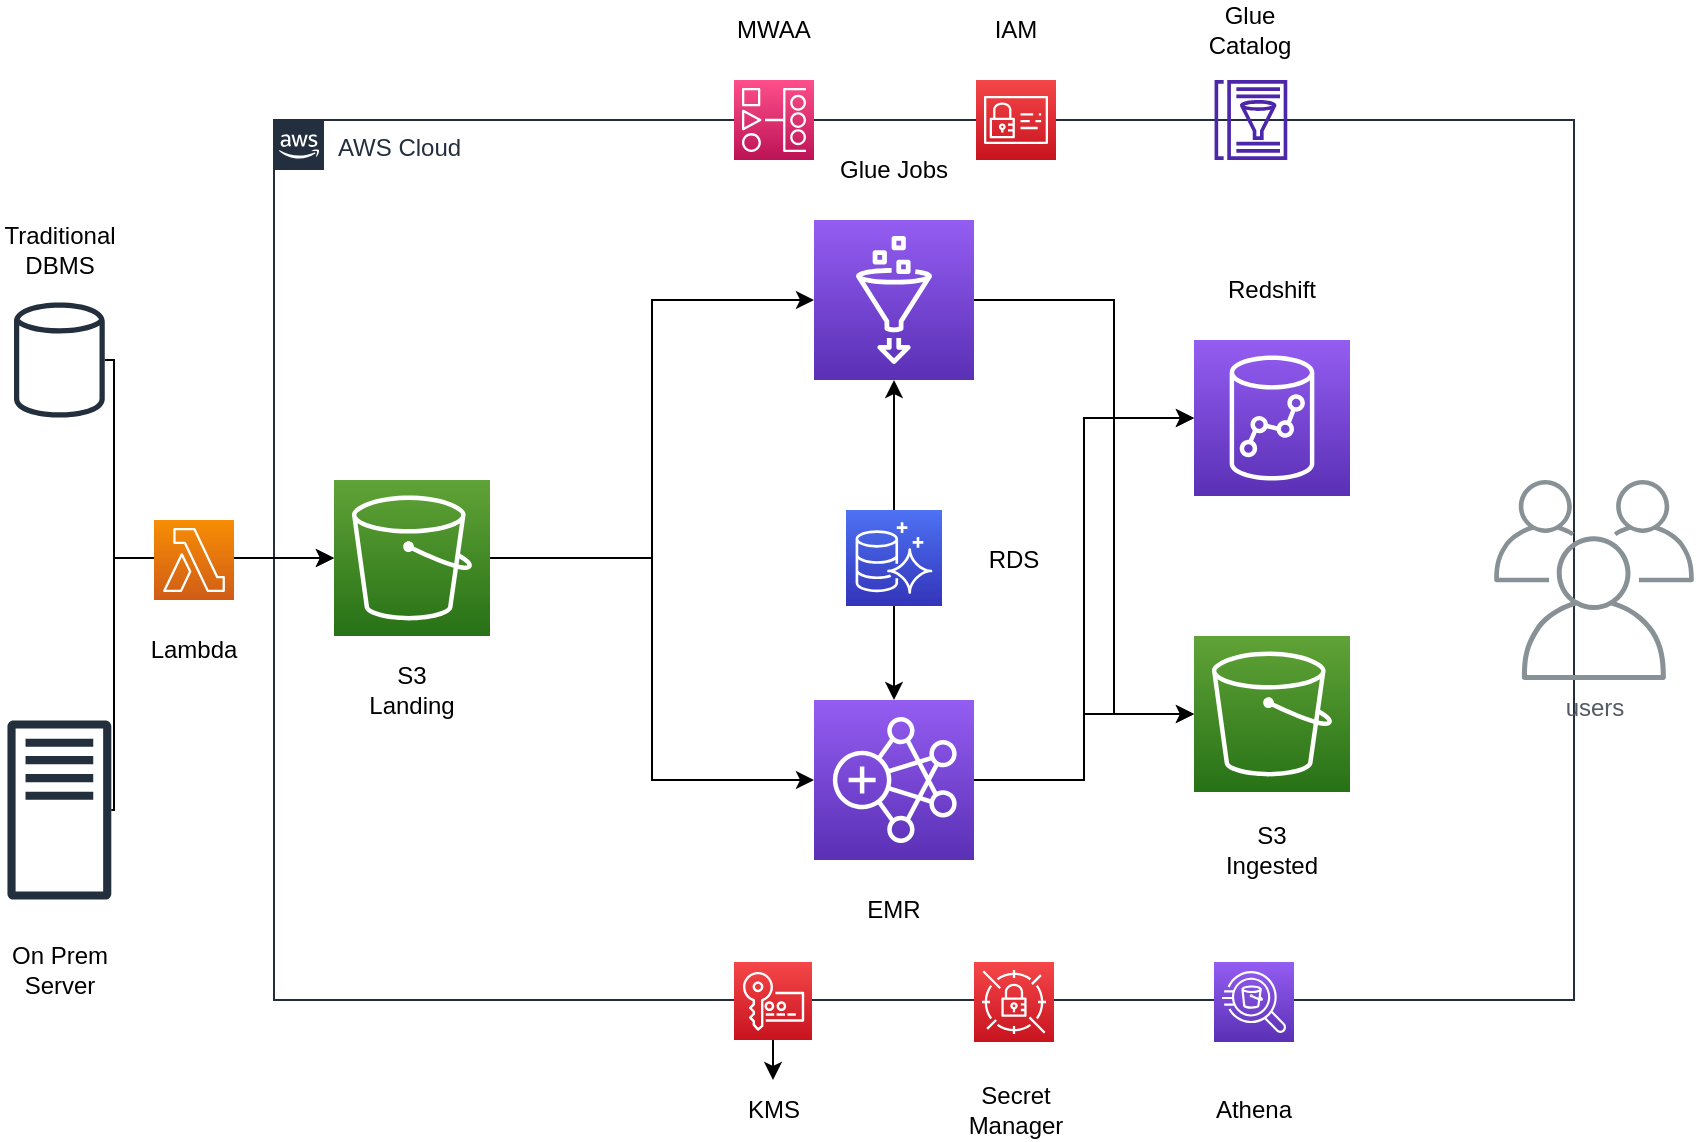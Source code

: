 <mxfile version="16.6.6" type="github">
  <diagram id="aH14h_0UKPlvTHgDtw_c" name="Page-1">
    <mxGraphModel dx="1422" dy="772" grid="1" gridSize="10" guides="1" tooltips="1" connect="1" arrows="1" fold="1" page="1" pageScale="1" pageWidth="850" pageHeight="1100" math="0" shadow="0">
      <root>
        <mxCell id="0" />
        <mxCell id="1" parent="0" />
        <mxCell id="LEBhTKfpIpsFt737h_JH-20" value="AWS Cloud" style="points=[[0,0],[0.25,0],[0.5,0],[0.75,0],[1,0],[1,0.25],[1,0.5],[1,0.75],[1,1],[0.75,1],[0.5,1],[0.25,1],[0,1],[0,0.75],[0,0.5],[0,0.25]];outlineConnect=0;gradientColor=none;html=1;whiteSpace=wrap;fontSize=12;fontStyle=0;container=1;pointerEvents=0;collapsible=0;recursiveResize=0;shape=mxgraph.aws4.group;grIcon=mxgraph.aws4.group_aws_cloud_alt;strokeColor=#232F3E;fillColor=none;verticalAlign=top;align=left;spacingLeft=30;fontColor=#232F3E;dashed=0;" vertex="1" parent="1">
          <mxGeometry x="170" y="140" width="650" height="440" as="geometry" />
        </mxCell>
        <mxCell id="LEBhTKfpIpsFt737h_JH-12" value="" style="sketch=0;points=[[0,0,0],[0.25,0,0],[0.5,0,0],[0.75,0,0],[1,0,0],[0,1,0],[0.25,1,0],[0.5,1,0],[0.75,1,0],[1,1,0],[0,0.25,0],[0,0.5,0],[0,0.75,0],[1,0.25,0],[1,0.5,0],[1,0.75,0]];outlineConnect=0;fontColor=#232F3E;gradientColor=#4D72F3;gradientDirection=north;fillColor=#3334B9;strokeColor=#ffffff;dashed=0;verticalLabelPosition=bottom;verticalAlign=top;align=center;html=1;fontSize=12;fontStyle=0;aspect=fixed;shape=mxgraph.aws4.resourceIcon;resIcon=mxgraph.aws4.aurora;" vertex="1" parent="LEBhTKfpIpsFt737h_JH-20">
          <mxGeometry x="286" y="195" width="48" height="48" as="geometry" />
        </mxCell>
        <mxCell id="LEBhTKfpIpsFt737h_JH-9" value="" style="sketch=0;points=[[0,0,0],[0.25,0,0],[0.5,0,0],[0.75,0,0],[1,0,0],[0,1,0],[0.25,1,0],[0.5,1,0],[0.75,1,0],[1,1,0],[0,0.25,0],[0,0.5,0],[0,0.75,0],[1,0.25,0],[1,0.5,0],[1,0.75,0]];outlineConnect=0;fontColor=#232F3E;gradientColor=#945DF2;gradientDirection=north;fillColor=#5A30B5;strokeColor=#ffffff;dashed=0;verticalLabelPosition=bottom;verticalAlign=top;align=center;html=1;fontSize=12;fontStyle=0;aspect=fixed;shape=mxgraph.aws4.resourceIcon;resIcon=mxgraph.aws4.athena;" vertex="1" parent="LEBhTKfpIpsFt737h_JH-20">
          <mxGeometry x="470" y="421" width="40" height="40" as="geometry" />
        </mxCell>
        <mxCell id="LEBhTKfpIpsFt737h_JH-38" value="S3 Landing" style="text;html=1;strokeColor=none;fillColor=none;align=center;verticalAlign=middle;whiteSpace=wrap;rounded=0;" vertex="1" parent="LEBhTKfpIpsFt737h_JH-20">
          <mxGeometry x="39" y="270" width="60" height="30" as="geometry" />
        </mxCell>
        <mxCell id="LEBhTKfpIpsFt737h_JH-42" value="Glue Jobs" style="text;html=1;strokeColor=none;fillColor=none;align=center;verticalAlign=middle;whiteSpace=wrap;rounded=0;" vertex="1" parent="LEBhTKfpIpsFt737h_JH-20">
          <mxGeometry x="280" y="10" width="60" height="30" as="geometry" />
        </mxCell>
        <mxCell id="LEBhTKfpIpsFt737h_JH-43" value="RDS" style="text;html=1;strokeColor=none;fillColor=none;align=center;verticalAlign=middle;whiteSpace=wrap;rounded=0;" vertex="1" parent="LEBhTKfpIpsFt737h_JH-20">
          <mxGeometry x="340" y="205" width="60" height="30" as="geometry" />
        </mxCell>
        <mxCell id="LEBhTKfpIpsFt737h_JH-44" value="EMR" style="text;html=1;strokeColor=none;fillColor=none;align=center;verticalAlign=middle;whiteSpace=wrap;rounded=0;" vertex="1" parent="LEBhTKfpIpsFt737h_JH-20">
          <mxGeometry x="280" y="380" width="60" height="30" as="geometry" />
        </mxCell>
        <mxCell id="LEBhTKfpIpsFt737h_JH-48" value="Redshift" style="text;html=1;strokeColor=none;fillColor=none;align=center;verticalAlign=middle;whiteSpace=wrap;rounded=0;" vertex="1" parent="LEBhTKfpIpsFt737h_JH-20">
          <mxGeometry x="469" y="70" width="60" height="30" as="geometry" />
        </mxCell>
        <mxCell id="LEBhTKfpIpsFt737h_JH-49" value="S3 Ingested" style="text;html=1;strokeColor=none;fillColor=none;align=center;verticalAlign=middle;whiteSpace=wrap;rounded=0;" vertex="1" parent="LEBhTKfpIpsFt737h_JH-20">
          <mxGeometry x="469" y="350" width="60" height="30" as="geometry" />
        </mxCell>
        <mxCell id="LEBhTKfpIpsFt737h_JH-23" style="edgeStyle=orthogonalEdgeStyle;rounded=0;orthogonalLoop=1;jettySize=auto;html=1;entryX=0;entryY=0.5;entryDx=0;entryDy=0;entryPerimeter=0;" edge="1" parent="1" source="LEBhTKfpIpsFt737h_JH-2" target="LEBhTKfpIpsFt737h_JH-11">
          <mxGeometry relative="1" as="geometry">
            <Array as="points">
              <mxPoint x="90" y="485" />
              <mxPoint x="90" y="359" />
            </Array>
          </mxGeometry>
        </mxCell>
        <mxCell id="LEBhTKfpIpsFt737h_JH-2" value="" style="sketch=0;outlineConnect=0;fontColor=#232F3E;gradientColor=none;fillColor=#232F3D;strokeColor=none;dashed=0;verticalLabelPosition=bottom;verticalAlign=top;align=center;html=1;fontSize=12;fontStyle=0;aspect=fixed;pointerEvents=1;shape=mxgraph.aws4.traditional_server;" vertex="1" parent="1">
          <mxGeometry x="36.73" y="440" width="51.92" height="90" as="geometry" />
        </mxCell>
        <mxCell id="LEBhTKfpIpsFt737h_JH-22" style="edgeStyle=orthogonalEdgeStyle;rounded=0;orthogonalLoop=1;jettySize=auto;html=1;entryX=0;entryY=0.5;entryDx=0;entryDy=0;entryPerimeter=0;" edge="1" parent="1" source="LEBhTKfpIpsFt737h_JH-4" target="LEBhTKfpIpsFt737h_JH-11">
          <mxGeometry relative="1" as="geometry">
            <Array as="points">
              <mxPoint x="90" y="260" />
              <mxPoint x="90" y="359" />
            </Array>
          </mxGeometry>
        </mxCell>
        <mxCell id="LEBhTKfpIpsFt737h_JH-4" value="" style="sketch=0;outlineConnect=0;fontColor=#232F3E;gradientColor=none;fillColor=#232F3D;strokeColor=none;dashed=0;verticalLabelPosition=bottom;verticalAlign=top;align=center;html=1;fontSize=12;fontStyle=0;aspect=fixed;pointerEvents=1;shape=mxgraph.aws4.generic_database;" vertex="1" parent="1">
          <mxGeometry x="40" y="230" width="45.38" height="60" as="geometry" />
        </mxCell>
        <mxCell id="LEBhTKfpIpsFt737h_JH-28" style="edgeStyle=orthogonalEdgeStyle;rounded=0;orthogonalLoop=1;jettySize=auto;html=1;" edge="1" parent="1" source="LEBhTKfpIpsFt737h_JH-5" target="LEBhTKfpIpsFt737h_JH-7">
          <mxGeometry relative="1" as="geometry">
            <Array as="points">
              <mxPoint x="590" y="230" />
              <mxPoint x="590" y="289" />
            </Array>
          </mxGeometry>
        </mxCell>
        <mxCell id="LEBhTKfpIpsFt737h_JH-29" style="edgeStyle=orthogonalEdgeStyle;rounded=0;orthogonalLoop=1;jettySize=auto;html=1;entryX=0;entryY=0.5;entryDx=0;entryDy=0;entryPerimeter=0;" edge="1" parent="1" source="LEBhTKfpIpsFt737h_JH-5" target="LEBhTKfpIpsFt737h_JH-10">
          <mxGeometry relative="1" as="geometry">
            <Array as="points">
              <mxPoint x="590" y="230" />
              <mxPoint x="590" y="437" />
            </Array>
          </mxGeometry>
        </mxCell>
        <mxCell id="LEBhTKfpIpsFt737h_JH-5" value="" style="sketch=0;points=[[0,0,0],[0.25,0,0],[0.5,0,0],[0.75,0,0],[1,0,0],[0,1,0],[0.25,1,0],[0.5,1,0],[0.75,1,0],[1,1,0],[0,0.25,0],[0,0.5,0],[0,0.75,0],[1,0.25,0],[1,0.5,0],[1,0.75,0]];outlineConnect=0;fontColor=#232F3E;gradientColor=#945DF2;gradientDirection=north;fillColor=#5A30B5;strokeColor=#ffffff;dashed=0;verticalLabelPosition=bottom;verticalAlign=top;align=center;html=1;fontSize=12;fontStyle=0;aspect=fixed;shape=mxgraph.aws4.resourceIcon;resIcon=mxgraph.aws4.glue;" vertex="1" parent="1">
          <mxGeometry x="440" y="190" width="80" height="80" as="geometry" />
        </mxCell>
        <mxCell id="LEBhTKfpIpsFt737h_JH-26" style="edgeStyle=orthogonalEdgeStyle;rounded=0;orthogonalLoop=1;jettySize=auto;html=1;entryX=0;entryY=0.5;entryDx=0;entryDy=0;entryPerimeter=0;" edge="1" parent="1" source="LEBhTKfpIpsFt737h_JH-6" target="LEBhTKfpIpsFt737h_JH-7">
          <mxGeometry relative="1" as="geometry" />
        </mxCell>
        <mxCell id="LEBhTKfpIpsFt737h_JH-27" style="edgeStyle=orthogonalEdgeStyle;rounded=0;orthogonalLoop=1;jettySize=auto;html=1;" edge="1" parent="1" source="LEBhTKfpIpsFt737h_JH-6" target="LEBhTKfpIpsFt737h_JH-10">
          <mxGeometry relative="1" as="geometry" />
        </mxCell>
        <mxCell id="LEBhTKfpIpsFt737h_JH-6" value="" style="sketch=0;points=[[0,0,0],[0.25,0,0],[0.5,0,0],[0.75,0,0],[1,0,0],[0,1,0],[0.25,1,0],[0.5,1,0],[0.75,1,0],[1,1,0],[0,0.25,0],[0,0.5,0],[0,0.75,0],[1,0.25,0],[1,0.5,0],[1,0.75,0]];outlineConnect=0;fontColor=#232F3E;gradientColor=#945DF2;gradientDirection=north;fillColor=#5A30B5;strokeColor=#ffffff;dashed=0;verticalLabelPosition=bottom;verticalAlign=top;align=center;html=1;fontSize=12;fontStyle=0;aspect=fixed;shape=mxgraph.aws4.resourceIcon;resIcon=mxgraph.aws4.emr;" vertex="1" parent="1">
          <mxGeometry x="440" y="430" width="80" height="80" as="geometry" />
        </mxCell>
        <mxCell id="LEBhTKfpIpsFt737h_JH-7" value="" style="sketch=0;points=[[0,0,0],[0.25,0,0],[0.5,0,0],[0.75,0,0],[1,0,0],[0,1,0],[0.25,1,0],[0.5,1,0],[0.75,1,0],[1,1,0],[0,0.25,0],[0,0.5,0],[0,0.75,0],[1,0.25,0],[1,0.5,0],[1,0.75,0]];outlineConnect=0;fontColor=#232F3E;gradientColor=#945DF2;gradientDirection=north;fillColor=#5A30B5;strokeColor=#ffffff;dashed=0;verticalLabelPosition=bottom;verticalAlign=top;align=center;html=1;fontSize=12;fontStyle=0;aspect=fixed;shape=mxgraph.aws4.resourceIcon;resIcon=mxgraph.aws4.redshift;" vertex="1" parent="1">
          <mxGeometry x="630" y="250" width="78" height="78" as="geometry" />
        </mxCell>
        <mxCell id="LEBhTKfpIpsFt737h_JH-10" value="" style="sketch=0;points=[[0,0,0],[0.25,0,0],[0.5,0,0],[0.75,0,0],[1,0,0],[0,1,0],[0.25,1,0],[0.5,1,0],[0.75,1,0],[1,1,0],[0,0.25,0],[0,0.5,0],[0,0.75,0],[1,0.25,0],[1,0.5,0],[1,0.75,0]];outlineConnect=0;fontColor=#232F3E;gradientColor=#60A337;gradientDirection=north;fillColor=#277116;strokeColor=#ffffff;dashed=0;verticalLabelPosition=bottom;verticalAlign=top;align=center;html=1;fontSize=12;fontStyle=0;aspect=fixed;shape=mxgraph.aws4.resourceIcon;resIcon=mxgraph.aws4.s3;" vertex="1" parent="1">
          <mxGeometry x="630" y="398" width="78" height="78" as="geometry" />
        </mxCell>
        <mxCell id="LEBhTKfpIpsFt737h_JH-24" style="edgeStyle=orthogonalEdgeStyle;rounded=0;orthogonalLoop=1;jettySize=auto;html=1;entryX=0;entryY=0.5;entryDx=0;entryDy=0;entryPerimeter=0;" edge="1" parent="1" source="LEBhTKfpIpsFt737h_JH-11" target="LEBhTKfpIpsFt737h_JH-5">
          <mxGeometry relative="1" as="geometry" />
        </mxCell>
        <mxCell id="LEBhTKfpIpsFt737h_JH-25" style="edgeStyle=orthogonalEdgeStyle;rounded=0;orthogonalLoop=1;jettySize=auto;html=1;entryX=0;entryY=0.5;entryDx=0;entryDy=0;entryPerimeter=0;" edge="1" parent="1" source="LEBhTKfpIpsFt737h_JH-11" target="LEBhTKfpIpsFt737h_JH-6">
          <mxGeometry relative="1" as="geometry" />
        </mxCell>
        <mxCell id="LEBhTKfpIpsFt737h_JH-11" value="" style="sketch=0;points=[[0,0,0],[0.25,0,0],[0.5,0,0],[0.75,0,0],[1,0,0],[0,1,0],[0.25,1,0],[0.5,1,0],[0.75,1,0],[1,1,0],[0,0.25,0],[0,0.5,0],[0,0.75,0],[1,0.25,0],[1,0.5,0],[1,0.75,0]];outlineConnect=0;fontColor=#232F3E;gradientColor=#60A337;gradientDirection=north;fillColor=#277116;strokeColor=#ffffff;dashed=0;verticalLabelPosition=bottom;verticalAlign=top;align=center;html=1;fontSize=12;fontStyle=0;aspect=fixed;shape=mxgraph.aws4.resourceIcon;resIcon=mxgraph.aws4.s3;" vertex="1" parent="1">
          <mxGeometry x="200" y="320" width="78" height="78" as="geometry" />
        </mxCell>
        <mxCell id="LEBhTKfpIpsFt737h_JH-13" value="" style="sketch=0;points=[[0,0,0],[0.25,0,0],[0.5,0,0],[0.75,0,0],[1,0,0],[0,1,0],[0.25,1,0],[0.5,1,0],[0.75,1,0],[1,1,0],[0,0.25,0],[0,0.5,0],[0,0.75,0],[1,0.25,0],[1,0.5,0],[1,0.75,0]];outlineConnect=0;fontColor=#232F3E;gradientColor=#FF4F8B;gradientDirection=north;fillColor=#BC1356;strokeColor=#ffffff;dashed=0;verticalLabelPosition=bottom;verticalAlign=top;align=center;html=1;fontSize=12;fontStyle=0;aspect=fixed;shape=mxgraph.aws4.resourceIcon;resIcon=mxgraph.aws4.managed_workflows_for_apache_airflow;" vertex="1" parent="1">
          <mxGeometry x="400" y="120" width="40" height="40" as="geometry" />
        </mxCell>
        <mxCell id="LEBhTKfpIpsFt737h_JH-53" value="" style="edgeStyle=orthogonalEdgeStyle;rounded=0;orthogonalLoop=1;jettySize=auto;html=1;" edge="1" parent="1" source="LEBhTKfpIpsFt737h_JH-16" target="LEBhTKfpIpsFt737h_JH-50">
          <mxGeometry relative="1" as="geometry" />
        </mxCell>
        <mxCell id="LEBhTKfpIpsFt737h_JH-16" value="" style="sketch=0;points=[[0,0,0],[0.25,0,0],[0.5,0,0],[0.75,0,0],[1,0,0],[0,1,0],[0.25,1,0],[0.5,1,0],[0.75,1,0],[1,1,0],[0,0.25,0],[0,0.5,0],[0,0.75,0],[1,0.25,0],[1,0.5,0],[1,0.75,0]];outlineConnect=0;fontColor=#232F3E;gradientColor=#F54749;gradientDirection=north;fillColor=#C7131F;strokeColor=#ffffff;dashed=0;verticalLabelPosition=bottom;verticalAlign=top;align=center;html=1;fontSize=12;fontStyle=0;aspect=fixed;shape=mxgraph.aws4.resourceIcon;resIcon=mxgraph.aws4.key_management_service;" vertex="1" parent="1">
          <mxGeometry x="400" y="561" width="39" height="39" as="geometry" />
        </mxCell>
        <mxCell id="LEBhTKfpIpsFt737h_JH-17" value="" style="sketch=0;points=[[0,0,0],[0.25,0,0],[0.5,0,0],[0.75,0,0],[1,0,0],[0,1,0],[0.25,1,0],[0.5,1,0],[0.75,1,0],[1,1,0],[0,0.25,0],[0,0.5,0],[0,0.75,0],[1,0.25,0],[1,0.5,0],[1,0.75,0]];outlineConnect=0;fontColor=#232F3E;gradientColor=#F54749;gradientDirection=north;fillColor=#C7131F;strokeColor=#ffffff;dashed=0;verticalLabelPosition=bottom;verticalAlign=top;align=center;html=1;fontSize=12;fontStyle=0;aspect=fixed;shape=mxgraph.aws4.resourceIcon;resIcon=mxgraph.aws4.secrets_manager;" vertex="1" parent="1">
          <mxGeometry x="520" y="561" width="40" height="40" as="geometry" />
        </mxCell>
        <mxCell id="LEBhTKfpIpsFt737h_JH-19" value="" style="sketch=0;points=[[0,0,0],[0.25,0,0],[0.5,0,0],[0.75,0,0],[1,0,0],[0,1,0],[0.25,1,0],[0.5,1,0],[0.75,1,0],[1,1,0],[0,0.25,0],[0,0.5,0],[0,0.75,0],[1,0.25,0],[1,0.5,0],[1,0.75,0]];outlineConnect=0;fontColor=#232F3E;gradientColor=#F54749;gradientDirection=north;fillColor=#C7131F;strokeColor=#ffffff;dashed=0;verticalLabelPosition=bottom;verticalAlign=top;align=center;html=1;fontSize=12;fontStyle=0;aspect=fixed;shape=mxgraph.aws4.resourceIcon;resIcon=mxgraph.aws4.identity_and_access_management;" vertex="1" parent="1">
          <mxGeometry x="521" y="120" width="40" height="40" as="geometry" />
        </mxCell>
        <mxCell id="LEBhTKfpIpsFt737h_JH-8" value="" style="sketch=0;outlineConnect=0;fontColor=#232F3E;gradientColor=none;fillColor=#4D27AA;strokeColor=none;dashed=0;verticalLabelPosition=bottom;verticalAlign=top;align=center;html=1;fontSize=12;fontStyle=0;aspect=fixed;pointerEvents=1;shape=mxgraph.aws4.glue_data_catalog;" vertex="1" parent="1">
          <mxGeometry x="640" y="120" width="36.92" height="40" as="geometry" />
        </mxCell>
        <mxCell id="LEBhTKfpIpsFt737h_JH-21" value="users" style="sketch=0;outlineConnect=0;gradientColor=none;fontColor=#545B64;strokeColor=none;fillColor=#879196;dashed=0;verticalLabelPosition=bottom;verticalAlign=top;align=center;html=1;fontSize=12;fontStyle=0;aspect=fixed;shape=mxgraph.aws4.illustration_users;pointerEvents=1" vertex="1" parent="1">
          <mxGeometry x="780" y="320" width="100" height="100" as="geometry" />
        </mxCell>
        <mxCell id="LEBhTKfpIpsFt737h_JH-30" style="edgeStyle=orthogonalEdgeStyle;rounded=0;orthogonalLoop=1;jettySize=auto;html=1;" edge="1" parent="1" source="LEBhTKfpIpsFt737h_JH-12" target="LEBhTKfpIpsFt737h_JH-6">
          <mxGeometry relative="1" as="geometry" />
        </mxCell>
        <mxCell id="LEBhTKfpIpsFt737h_JH-31" style="edgeStyle=orthogonalEdgeStyle;rounded=0;orthogonalLoop=1;jettySize=auto;html=1;entryX=0.5;entryY=1;entryDx=0;entryDy=0;entryPerimeter=0;" edge="1" parent="1" source="LEBhTKfpIpsFt737h_JH-12" target="LEBhTKfpIpsFt737h_JH-5">
          <mxGeometry relative="1" as="geometry" />
        </mxCell>
        <mxCell id="LEBhTKfpIpsFt737h_JH-35" value="" style="sketch=0;points=[[0,0,0],[0.25,0,0],[0.5,0,0],[0.75,0,0],[1,0,0],[0,1,0],[0.25,1,0],[0.5,1,0],[0.75,1,0],[1,1,0],[0,0.25,0],[0,0.5,0],[0,0.75,0],[1,0.25,0],[1,0.5,0],[1,0.75,0]];outlineConnect=0;fontColor=#232F3E;gradientColor=#F78E04;gradientDirection=north;fillColor=#D05C17;strokeColor=#ffffff;dashed=0;verticalLabelPosition=bottom;verticalAlign=top;align=center;html=1;fontSize=12;fontStyle=0;aspect=fixed;shape=mxgraph.aws4.resourceIcon;resIcon=mxgraph.aws4.lambda;" vertex="1" parent="1">
          <mxGeometry x="110" y="340" width="40" height="40" as="geometry" />
        </mxCell>
        <mxCell id="LEBhTKfpIpsFt737h_JH-36" value="On Prem Server" style="text;html=1;strokeColor=none;fillColor=none;align=center;verticalAlign=middle;whiteSpace=wrap;rounded=0;" vertex="1" parent="1">
          <mxGeometry x="33" y="550" width="60" height="30" as="geometry" />
        </mxCell>
        <mxCell id="LEBhTKfpIpsFt737h_JH-37" value="Traditional DBMS" style="text;html=1;strokeColor=none;fillColor=none;align=center;verticalAlign=middle;whiteSpace=wrap;rounded=0;" vertex="1" parent="1">
          <mxGeometry x="33" y="190" width="60" height="30" as="geometry" />
        </mxCell>
        <mxCell id="LEBhTKfpIpsFt737h_JH-41" value="Lambda" style="text;html=1;strokeColor=none;fillColor=none;align=center;verticalAlign=middle;whiteSpace=wrap;rounded=0;" vertex="1" parent="1">
          <mxGeometry x="100" y="390" width="60" height="30" as="geometry" />
        </mxCell>
        <mxCell id="LEBhTKfpIpsFt737h_JH-45" value="MWAA" style="text;html=1;strokeColor=none;fillColor=none;align=center;verticalAlign=middle;whiteSpace=wrap;rounded=0;" vertex="1" parent="1">
          <mxGeometry x="390" y="80" width="60" height="30" as="geometry" />
        </mxCell>
        <mxCell id="LEBhTKfpIpsFt737h_JH-46" value="IAM" style="text;html=1;strokeColor=none;fillColor=none;align=center;verticalAlign=middle;whiteSpace=wrap;rounded=0;" vertex="1" parent="1">
          <mxGeometry x="511" y="80" width="60" height="30" as="geometry" />
        </mxCell>
        <mxCell id="LEBhTKfpIpsFt737h_JH-47" value="Glue Catalog" style="text;html=1;strokeColor=none;fillColor=none;align=center;verticalAlign=middle;whiteSpace=wrap;rounded=0;" vertex="1" parent="1">
          <mxGeometry x="628" y="80" width="60" height="30" as="geometry" />
        </mxCell>
        <mxCell id="LEBhTKfpIpsFt737h_JH-50" value="KMS" style="text;html=1;strokeColor=none;fillColor=none;align=center;verticalAlign=middle;whiteSpace=wrap;rounded=0;" vertex="1" parent="1">
          <mxGeometry x="390" y="620" width="60" height="30" as="geometry" />
        </mxCell>
        <mxCell id="LEBhTKfpIpsFt737h_JH-51" value="Secret Manager" style="text;html=1;strokeColor=none;fillColor=none;align=center;verticalAlign=middle;whiteSpace=wrap;rounded=0;" vertex="1" parent="1">
          <mxGeometry x="511" y="620" width="60" height="30" as="geometry" />
        </mxCell>
        <mxCell id="LEBhTKfpIpsFt737h_JH-52" value="Athena" style="text;html=1;strokeColor=none;fillColor=none;align=center;verticalAlign=middle;whiteSpace=wrap;rounded=0;" vertex="1" parent="1">
          <mxGeometry x="630" y="620" width="60" height="30" as="geometry" />
        </mxCell>
      </root>
    </mxGraphModel>
  </diagram>
</mxfile>
